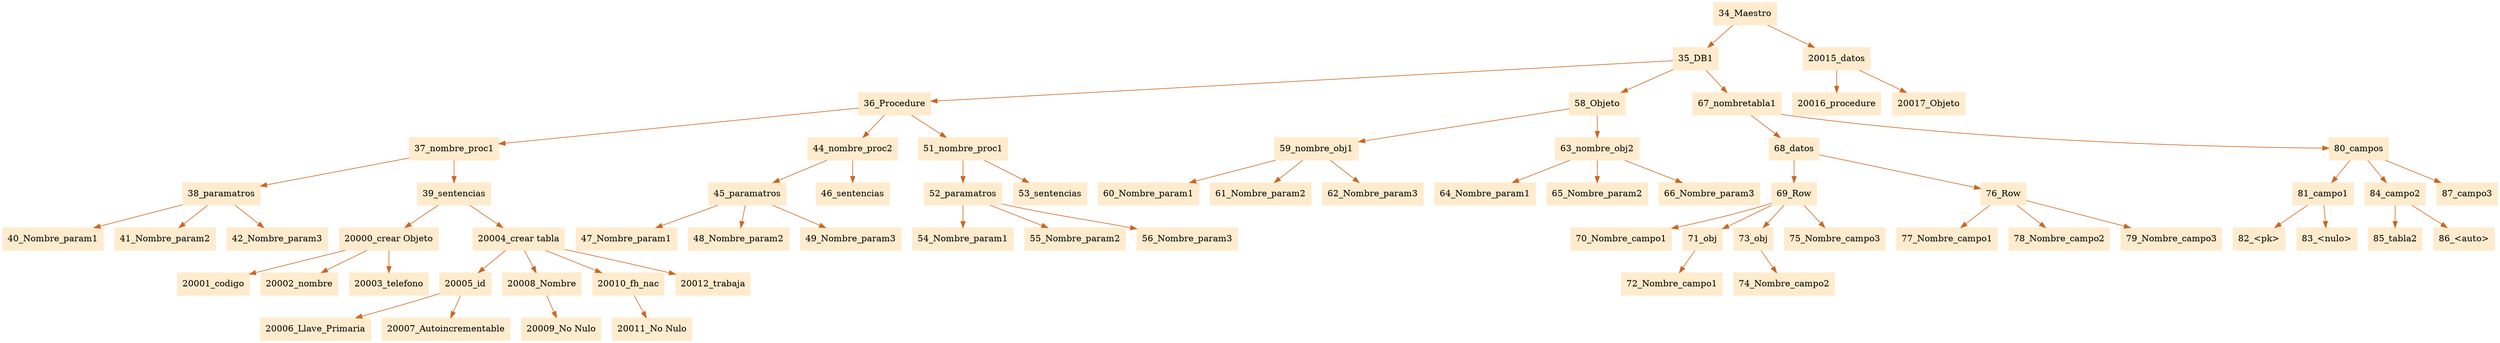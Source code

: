 digraph G {node[shape=box, style=filled, color=blanchedalmond]; edge[color=chocolate3];rankdir=UD 

"34_Maestro"->"35_DB1""35_DB1"->"36_Procedure""36_Procedure"->"37_nombre_proc1""37_nombre_proc1"->"38_paramatros""38_paramatros"->"40_Nombre_param1""38_paramatros"->"41_Nombre_param2""38_paramatros"->"42_Nombre_param3""37_nombre_proc1"->"39_sentencias""39_sentencias"->"20000_crear Objeto""20000_crear Objeto"->"20001_codigo""20000_crear Objeto"->"20002_nombre""20000_crear Objeto"->"20003_telefono""39_sentencias"->"20004_crear tabla""20004_crear tabla"->"20005_id""20005_id"->"20006_Llave_Primaria""20005_id"->"20007_Autoincrementable""20004_crear tabla"->"20008_Nombre""20008_Nombre"->"20009_No Nulo""20004_crear tabla"->"20010_fh_nac""20010_fh_nac"->"20011_No Nulo""20004_crear tabla"->"20012_trabaja""36_Procedure"->"44_nombre_proc2""44_nombre_proc2"->"45_paramatros""45_paramatros"->"47_Nombre_param1""45_paramatros"->"48_Nombre_param2""45_paramatros"->"49_Nombre_param3""44_nombre_proc2"->"46_sentencias""36_Procedure"->"51_nombre_proc1""51_nombre_proc1"->"52_paramatros""52_paramatros"->"54_Nombre_param1""52_paramatros"->"55_Nombre_param2""52_paramatros"->"56_Nombre_param3""51_nombre_proc1"->"53_sentencias""35_DB1"->"58_Objeto""58_Objeto"->"59_nombre_obj1""59_nombre_obj1"->"60_Nombre_param1""59_nombre_obj1"->"61_Nombre_param2""59_nombre_obj1"->"62_Nombre_param3""58_Objeto"->"63_nombre_obj2""63_nombre_obj2"->"64_Nombre_param1""63_nombre_obj2"->"65_Nombre_param2""63_nombre_obj2"->"66_Nombre_param3""35_DB1"->"67_nombretabla1""67_nombretabla1"->"68_datos""68_datos"->"69_Row""69_Row"->"70_Nombre_campo1""69_Row"->"71_obj""71_obj"->"72_Nombre_campo1""69_Row"->"73_obj""73_obj"->"74_Nombre_campo2""69_Row"->"75_Nombre_campo3""68_datos"->"76_Row""76_Row"->"77_Nombre_campo1""76_Row"->"78_Nombre_campo2""76_Row"->"79_Nombre_campo3""67_nombretabla1"->"80_campos""80_campos"->"81_campo1""81_campo1"->"82_<pk>""81_campo1"->"83_<nulo>""80_campos"->"84_campo2""84_campo2"->"85_tabla2""84_campo2"->"86_<auto>""80_campos"->"87_campo3""34_Maestro"->"20015_datos""20015_datos"->"20016_procedure""20015_datos"->"20017_Objeto"

}
